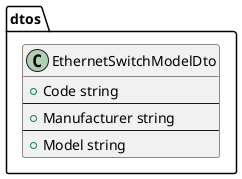 @startuml

package dtos {
    class EthernetSwitchModelDto {
        +Code string
        --
        +Manufacturer string
        --
        +Model string
    }
}

@enduml
